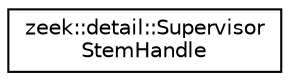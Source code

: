 digraph "Graphical Class Hierarchy"
{
 // LATEX_PDF_SIZE
  edge [fontname="Helvetica",fontsize="10",labelfontname="Helvetica",labelfontsize="10"];
  node [fontname="Helvetica",fontsize="10",shape=record];
  rankdir="LR";
  Node0 [label="zeek::detail::Supervisor\lStemHandle",height=0.2,width=0.4,color="black", fillcolor="white", style="filled",URL="$d2/d12/namespacezeek_1_1detail.html#df/dc9/structzeek_1_1detail_1_1SupervisorStemHandle",tooltip=" "];
}
